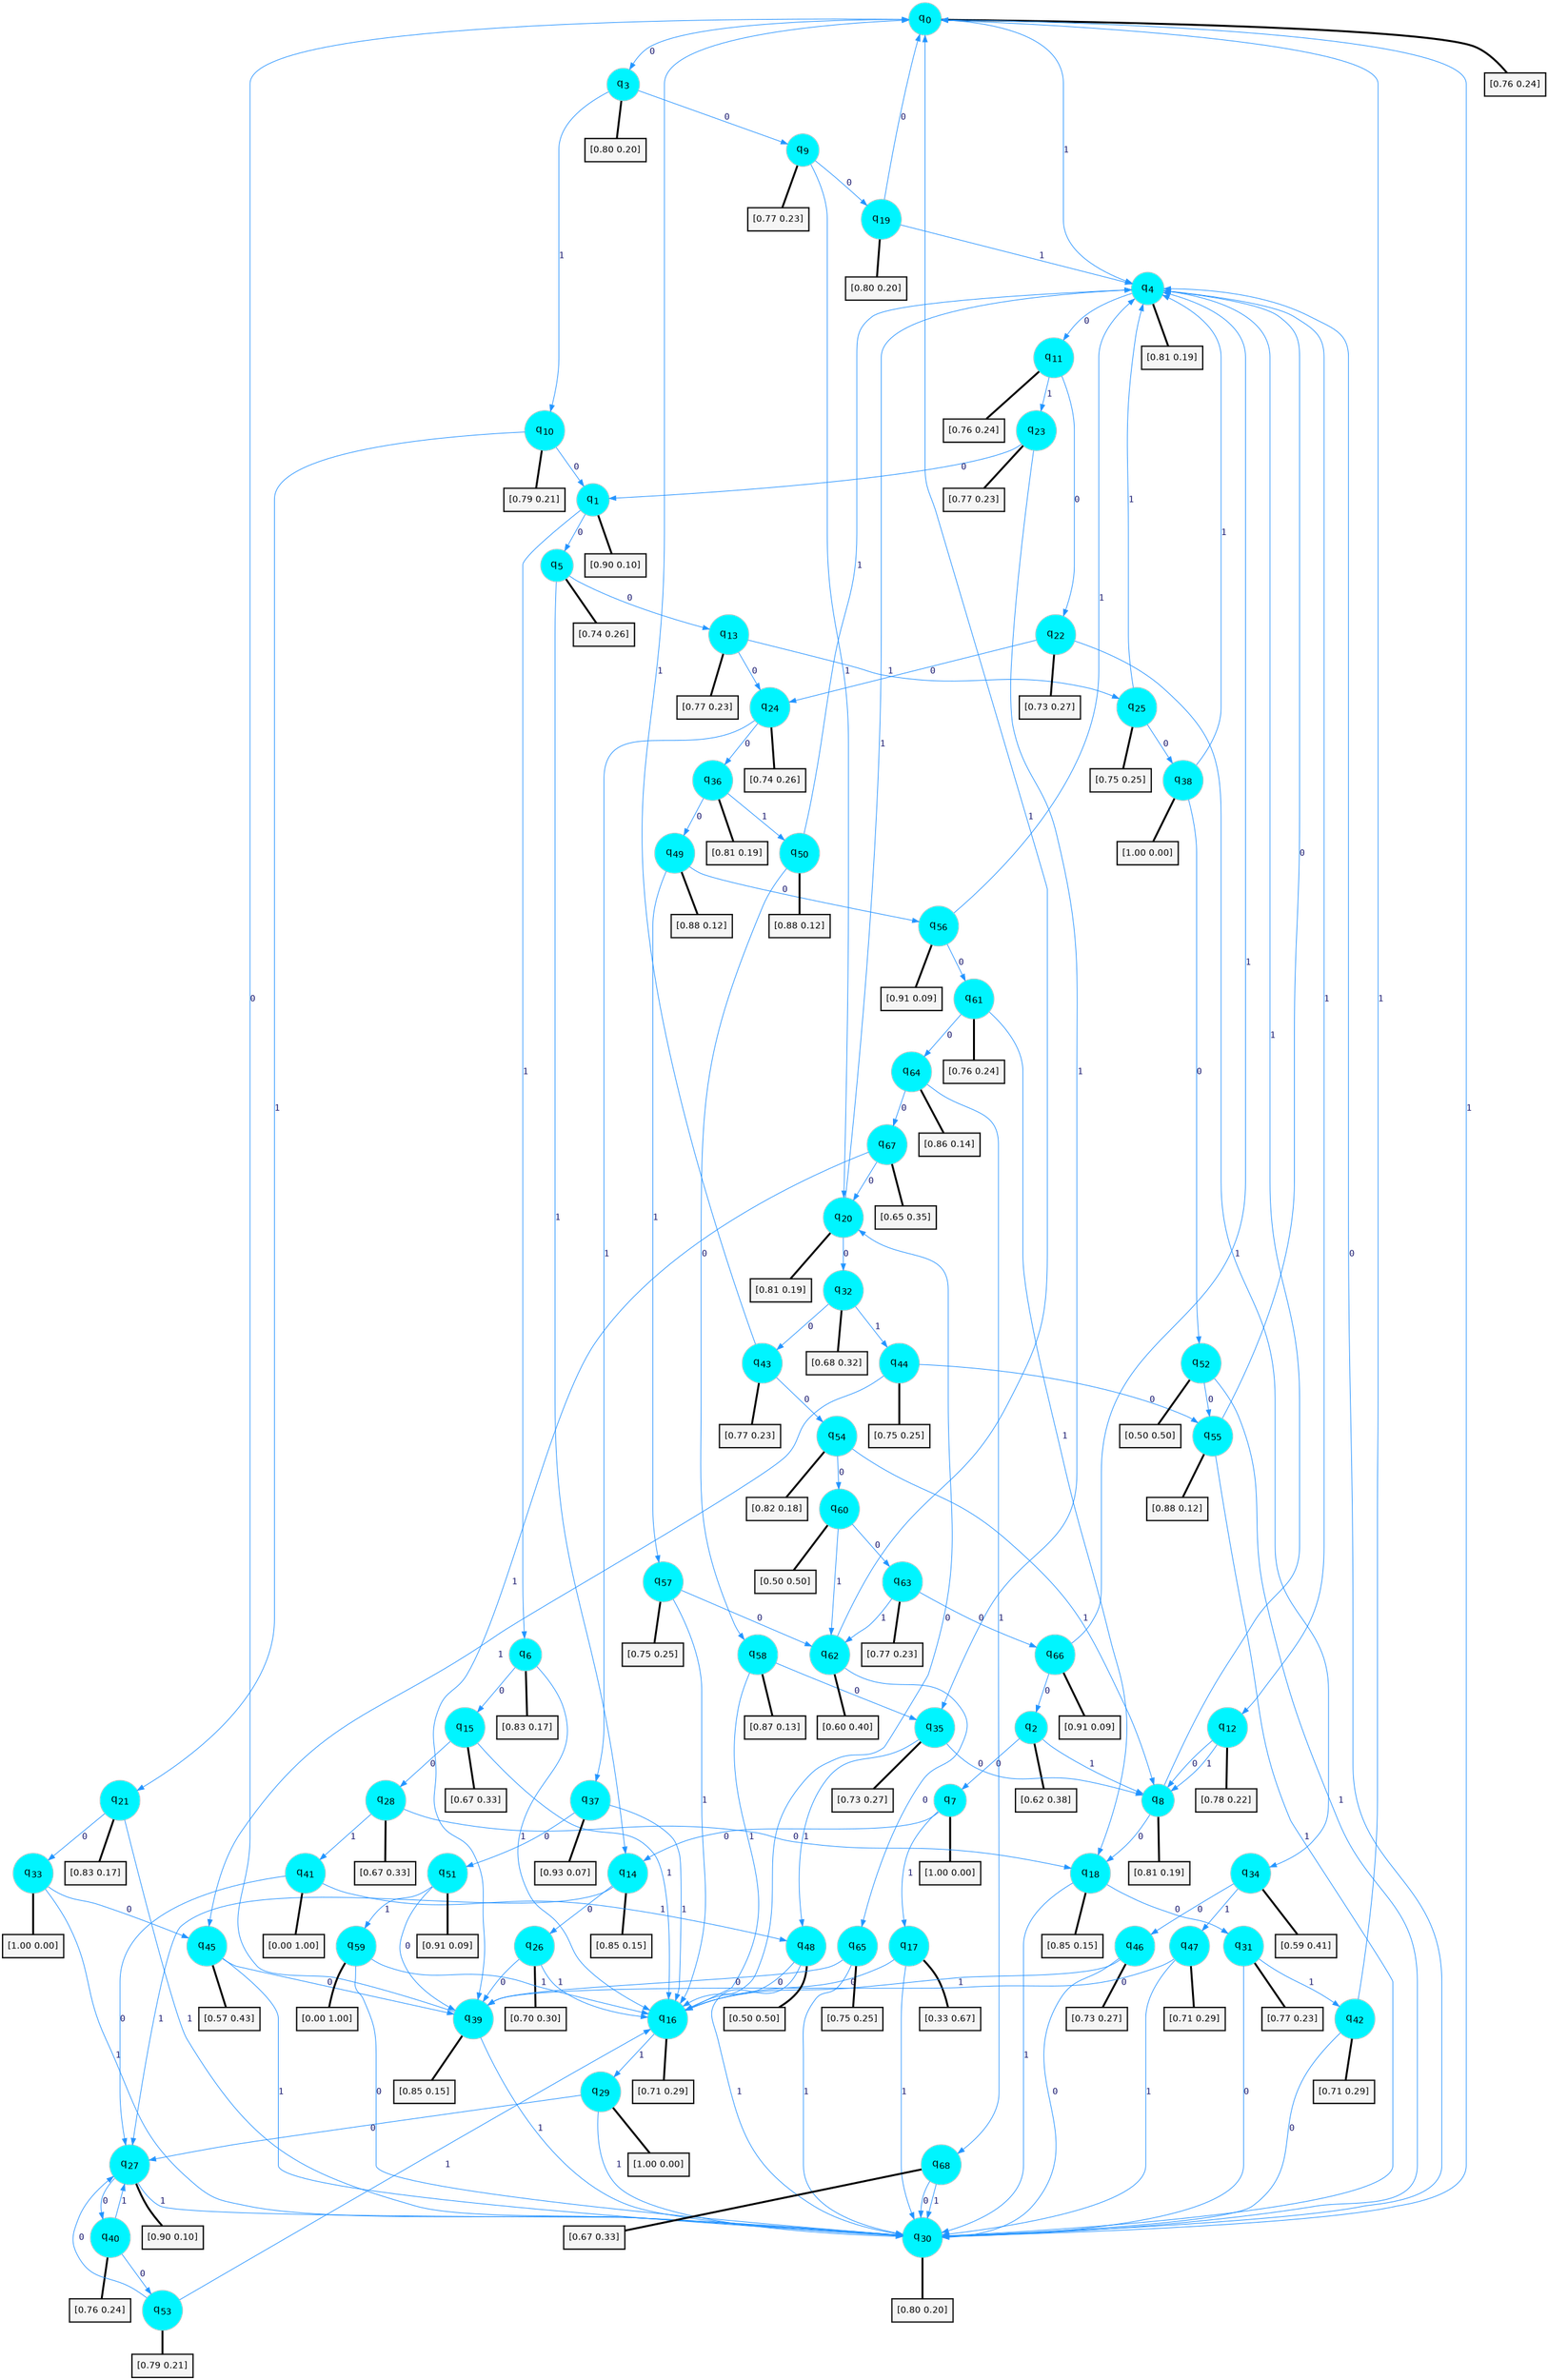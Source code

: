 digraph G {
graph [
bgcolor=transparent, dpi=300, rankdir=TD, size="40,25"];
node [
color=gray, fillcolor=turquoise1, fontcolor=black, fontname=Helvetica, fontsize=16, fontweight=bold, shape=circle, style=filled];
edge [
arrowsize=1, color=dodgerblue1, fontcolor=midnightblue, fontname=courier, fontweight=bold, penwidth=1, style=solid, weight=20];
0[label=<q<SUB>0</SUB>>];
1[label=<q<SUB>1</SUB>>];
2[label=<q<SUB>2</SUB>>];
3[label=<q<SUB>3</SUB>>];
4[label=<q<SUB>4</SUB>>];
5[label=<q<SUB>5</SUB>>];
6[label=<q<SUB>6</SUB>>];
7[label=<q<SUB>7</SUB>>];
8[label=<q<SUB>8</SUB>>];
9[label=<q<SUB>9</SUB>>];
10[label=<q<SUB>10</SUB>>];
11[label=<q<SUB>11</SUB>>];
12[label=<q<SUB>12</SUB>>];
13[label=<q<SUB>13</SUB>>];
14[label=<q<SUB>14</SUB>>];
15[label=<q<SUB>15</SUB>>];
16[label=<q<SUB>16</SUB>>];
17[label=<q<SUB>17</SUB>>];
18[label=<q<SUB>18</SUB>>];
19[label=<q<SUB>19</SUB>>];
20[label=<q<SUB>20</SUB>>];
21[label=<q<SUB>21</SUB>>];
22[label=<q<SUB>22</SUB>>];
23[label=<q<SUB>23</SUB>>];
24[label=<q<SUB>24</SUB>>];
25[label=<q<SUB>25</SUB>>];
26[label=<q<SUB>26</SUB>>];
27[label=<q<SUB>27</SUB>>];
28[label=<q<SUB>28</SUB>>];
29[label=<q<SUB>29</SUB>>];
30[label=<q<SUB>30</SUB>>];
31[label=<q<SUB>31</SUB>>];
32[label=<q<SUB>32</SUB>>];
33[label=<q<SUB>33</SUB>>];
34[label=<q<SUB>34</SUB>>];
35[label=<q<SUB>35</SUB>>];
36[label=<q<SUB>36</SUB>>];
37[label=<q<SUB>37</SUB>>];
38[label=<q<SUB>38</SUB>>];
39[label=<q<SUB>39</SUB>>];
40[label=<q<SUB>40</SUB>>];
41[label=<q<SUB>41</SUB>>];
42[label=<q<SUB>42</SUB>>];
43[label=<q<SUB>43</SUB>>];
44[label=<q<SUB>44</SUB>>];
45[label=<q<SUB>45</SUB>>];
46[label=<q<SUB>46</SUB>>];
47[label=<q<SUB>47</SUB>>];
48[label=<q<SUB>48</SUB>>];
49[label=<q<SUB>49</SUB>>];
50[label=<q<SUB>50</SUB>>];
51[label=<q<SUB>51</SUB>>];
52[label=<q<SUB>52</SUB>>];
53[label=<q<SUB>53</SUB>>];
54[label=<q<SUB>54</SUB>>];
55[label=<q<SUB>55</SUB>>];
56[label=<q<SUB>56</SUB>>];
57[label=<q<SUB>57</SUB>>];
58[label=<q<SUB>58</SUB>>];
59[label=<q<SUB>59</SUB>>];
60[label=<q<SUB>60</SUB>>];
61[label=<q<SUB>61</SUB>>];
62[label=<q<SUB>62</SUB>>];
63[label=<q<SUB>63</SUB>>];
64[label=<q<SUB>64</SUB>>];
65[label=<q<SUB>65</SUB>>];
66[label=<q<SUB>66</SUB>>];
67[label=<q<SUB>67</SUB>>];
68[label=<q<SUB>68</SUB>>];
69[label="[0.76 0.24]", shape=box,fontcolor=black, fontname=Helvetica, fontsize=14, penwidth=2, fillcolor=whitesmoke,color=black];
70[label="[0.90 0.10]", shape=box,fontcolor=black, fontname=Helvetica, fontsize=14, penwidth=2, fillcolor=whitesmoke,color=black];
71[label="[0.62 0.38]", shape=box,fontcolor=black, fontname=Helvetica, fontsize=14, penwidth=2, fillcolor=whitesmoke,color=black];
72[label="[0.80 0.20]", shape=box,fontcolor=black, fontname=Helvetica, fontsize=14, penwidth=2, fillcolor=whitesmoke,color=black];
73[label="[0.81 0.19]", shape=box,fontcolor=black, fontname=Helvetica, fontsize=14, penwidth=2, fillcolor=whitesmoke,color=black];
74[label="[0.74 0.26]", shape=box,fontcolor=black, fontname=Helvetica, fontsize=14, penwidth=2, fillcolor=whitesmoke,color=black];
75[label="[0.83 0.17]", shape=box,fontcolor=black, fontname=Helvetica, fontsize=14, penwidth=2, fillcolor=whitesmoke,color=black];
76[label="[1.00 0.00]", shape=box,fontcolor=black, fontname=Helvetica, fontsize=14, penwidth=2, fillcolor=whitesmoke,color=black];
77[label="[0.81 0.19]", shape=box,fontcolor=black, fontname=Helvetica, fontsize=14, penwidth=2, fillcolor=whitesmoke,color=black];
78[label="[0.77 0.23]", shape=box,fontcolor=black, fontname=Helvetica, fontsize=14, penwidth=2, fillcolor=whitesmoke,color=black];
79[label="[0.79 0.21]", shape=box,fontcolor=black, fontname=Helvetica, fontsize=14, penwidth=2, fillcolor=whitesmoke,color=black];
80[label="[0.76 0.24]", shape=box,fontcolor=black, fontname=Helvetica, fontsize=14, penwidth=2, fillcolor=whitesmoke,color=black];
81[label="[0.78 0.22]", shape=box,fontcolor=black, fontname=Helvetica, fontsize=14, penwidth=2, fillcolor=whitesmoke,color=black];
82[label="[0.77 0.23]", shape=box,fontcolor=black, fontname=Helvetica, fontsize=14, penwidth=2, fillcolor=whitesmoke,color=black];
83[label="[0.85 0.15]", shape=box,fontcolor=black, fontname=Helvetica, fontsize=14, penwidth=2, fillcolor=whitesmoke,color=black];
84[label="[0.67 0.33]", shape=box,fontcolor=black, fontname=Helvetica, fontsize=14, penwidth=2, fillcolor=whitesmoke,color=black];
85[label="[0.71 0.29]", shape=box,fontcolor=black, fontname=Helvetica, fontsize=14, penwidth=2, fillcolor=whitesmoke,color=black];
86[label="[0.33 0.67]", shape=box,fontcolor=black, fontname=Helvetica, fontsize=14, penwidth=2, fillcolor=whitesmoke,color=black];
87[label="[0.85 0.15]", shape=box,fontcolor=black, fontname=Helvetica, fontsize=14, penwidth=2, fillcolor=whitesmoke,color=black];
88[label="[0.80 0.20]", shape=box,fontcolor=black, fontname=Helvetica, fontsize=14, penwidth=2, fillcolor=whitesmoke,color=black];
89[label="[0.81 0.19]", shape=box,fontcolor=black, fontname=Helvetica, fontsize=14, penwidth=2, fillcolor=whitesmoke,color=black];
90[label="[0.83 0.17]", shape=box,fontcolor=black, fontname=Helvetica, fontsize=14, penwidth=2, fillcolor=whitesmoke,color=black];
91[label="[0.73 0.27]", shape=box,fontcolor=black, fontname=Helvetica, fontsize=14, penwidth=2, fillcolor=whitesmoke,color=black];
92[label="[0.77 0.23]", shape=box,fontcolor=black, fontname=Helvetica, fontsize=14, penwidth=2, fillcolor=whitesmoke,color=black];
93[label="[0.74 0.26]", shape=box,fontcolor=black, fontname=Helvetica, fontsize=14, penwidth=2, fillcolor=whitesmoke,color=black];
94[label="[0.75 0.25]", shape=box,fontcolor=black, fontname=Helvetica, fontsize=14, penwidth=2, fillcolor=whitesmoke,color=black];
95[label="[0.70 0.30]", shape=box,fontcolor=black, fontname=Helvetica, fontsize=14, penwidth=2, fillcolor=whitesmoke,color=black];
96[label="[0.90 0.10]", shape=box,fontcolor=black, fontname=Helvetica, fontsize=14, penwidth=2, fillcolor=whitesmoke,color=black];
97[label="[0.67 0.33]", shape=box,fontcolor=black, fontname=Helvetica, fontsize=14, penwidth=2, fillcolor=whitesmoke,color=black];
98[label="[1.00 0.00]", shape=box,fontcolor=black, fontname=Helvetica, fontsize=14, penwidth=2, fillcolor=whitesmoke,color=black];
99[label="[0.80 0.20]", shape=box,fontcolor=black, fontname=Helvetica, fontsize=14, penwidth=2, fillcolor=whitesmoke,color=black];
100[label="[0.77 0.23]", shape=box,fontcolor=black, fontname=Helvetica, fontsize=14, penwidth=2, fillcolor=whitesmoke,color=black];
101[label="[0.68 0.32]", shape=box,fontcolor=black, fontname=Helvetica, fontsize=14, penwidth=2, fillcolor=whitesmoke,color=black];
102[label="[1.00 0.00]", shape=box,fontcolor=black, fontname=Helvetica, fontsize=14, penwidth=2, fillcolor=whitesmoke,color=black];
103[label="[0.59 0.41]", shape=box,fontcolor=black, fontname=Helvetica, fontsize=14, penwidth=2, fillcolor=whitesmoke,color=black];
104[label="[0.73 0.27]", shape=box,fontcolor=black, fontname=Helvetica, fontsize=14, penwidth=2, fillcolor=whitesmoke,color=black];
105[label="[0.81 0.19]", shape=box,fontcolor=black, fontname=Helvetica, fontsize=14, penwidth=2, fillcolor=whitesmoke,color=black];
106[label="[0.93 0.07]", shape=box,fontcolor=black, fontname=Helvetica, fontsize=14, penwidth=2, fillcolor=whitesmoke,color=black];
107[label="[1.00 0.00]", shape=box,fontcolor=black, fontname=Helvetica, fontsize=14, penwidth=2, fillcolor=whitesmoke,color=black];
108[label="[0.85 0.15]", shape=box,fontcolor=black, fontname=Helvetica, fontsize=14, penwidth=2, fillcolor=whitesmoke,color=black];
109[label="[0.76 0.24]", shape=box,fontcolor=black, fontname=Helvetica, fontsize=14, penwidth=2, fillcolor=whitesmoke,color=black];
110[label="[0.00 1.00]", shape=box,fontcolor=black, fontname=Helvetica, fontsize=14, penwidth=2, fillcolor=whitesmoke,color=black];
111[label="[0.71 0.29]", shape=box,fontcolor=black, fontname=Helvetica, fontsize=14, penwidth=2, fillcolor=whitesmoke,color=black];
112[label="[0.77 0.23]", shape=box,fontcolor=black, fontname=Helvetica, fontsize=14, penwidth=2, fillcolor=whitesmoke,color=black];
113[label="[0.75 0.25]", shape=box,fontcolor=black, fontname=Helvetica, fontsize=14, penwidth=2, fillcolor=whitesmoke,color=black];
114[label="[0.57 0.43]", shape=box,fontcolor=black, fontname=Helvetica, fontsize=14, penwidth=2, fillcolor=whitesmoke,color=black];
115[label="[0.73 0.27]", shape=box,fontcolor=black, fontname=Helvetica, fontsize=14, penwidth=2, fillcolor=whitesmoke,color=black];
116[label="[0.71 0.29]", shape=box,fontcolor=black, fontname=Helvetica, fontsize=14, penwidth=2, fillcolor=whitesmoke,color=black];
117[label="[0.50 0.50]", shape=box,fontcolor=black, fontname=Helvetica, fontsize=14, penwidth=2, fillcolor=whitesmoke,color=black];
118[label="[0.88 0.12]", shape=box,fontcolor=black, fontname=Helvetica, fontsize=14, penwidth=2, fillcolor=whitesmoke,color=black];
119[label="[0.88 0.12]", shape=box,fontcolor=black, fontname=Helvetica, fontsize=14, penwidth=2, fillcolor=whitesmoke,color=black];
120[label="[0.91 0.09]", shape=box,fontcolor=black, fontname=Helvetica, fontsize=14, penwidth=2, fillcolor=whitesmoke,color=black];
121[label="[0.50 0.50]", shape=box,fontcolor=black, fontname=Helvetica, fontsize=14, penwidth=2, fillcolor=whitesmoke,color=black];
122[label="[0.79 0.21]", shape=box,fontcolor=black, fontname=Helvetica, fontsize=14, penwidth=2, fillcolor=whitesmoke,color=black];
123[label="[0.82 0.18]", shape=box,fontcolor=black, fontname=Helvetica, fontsize=14, penwidth=2, fillcolor=whitesmoke,color=black];
124[label="[0.88 0.12]", shape=box,fontcolor=black, fontname=Helvetica, fontsize=14, penwidth=2, fillcolor=whitesmoke,color=black];
125[label="[0.91 0.09]", shape=box,fontcolor=black, fontname=Helvetica, fontsize=14, penwidth=2, fillcolor=whitesmoke,color=black];
126[label="[0.75 0.25]", shape=box,fontcolor=black, fontname=Helvetica, fontsize=14, penwidth=2, fillcolor=whitesmoke,color=black];
127[label="[0.87 0.13]", shape=box,fontcolor=black, fontname=Helvetica, fontsize=14, penwidth=2, fillcolor=whitesmoke,color=black];
128[label="[0.00 1.00]", shape=box,fontcolor=black, fontname=Helvetica, fontsize=14, penwidth=2, fillcolor=whitesmoke,color=black];
129[label="[0.50 0.50]", shape=box,fontcolor=black, fontname=Helvetica, fontsize=14, penwidth=2, fillcolor=whitesmoke,color=black];
130[label="[0.76 0.24]", shape=box,fontcolor=black, fontname=Helvetica, fontsize=14, penwidth=2, fillcolor=whitesmoke,color=black];
131[label="[0.60 0.40]", shape=box,fontcolor=black, fontname=Helvetica, fontsize=14, penwidth=2, fillcolor=whitesmoke,color=black];
132[label="[0.77 0.23]", shape=box,fontcolor=black, fontname=Helvetica, fontsize=14, penwidth=2, fillcolor=whitesmoke,color=black];
133[label="[0.86 0.14]", shape=box,fontcolor=black, fontname=Helvetica, fontsize=14, penwidth=2, fillcolor=whitesmoke,color=black];
134[label="[0.75 0.25]", shape=box,fontcolor=black, fontname=Helvetica, fontsize=14, penwidth=2, fillcolor=whitesmoke,color=black];
135[label="[0.91 0.09]", shape=box,fontcolor=black, fontname=Helvetica, fontsize=14, penwidth=2, fillcolor=whitesmoke,color=black];
136[label="[0.65 0.35]", shape=box,fontcolor=black, fontname=Helvetica, fontsize=14, penwidth=2, fillcolor=whitesmoke,color=black];
137[label="[0.67 0.33]", shape=box,fontcolor=black, fontname=Helvetica, fontsize=14, penwidth=2, fillcolor=whitesmoke,color=black];
0->3 [label=0];
0->4 [label=1];
0->69 [arrowhead=none, penwidth=3,color=black];
1->5 [label=0];
1->6 [label=1];
1->70 [arrowhead=none, penwidth=3,color=black];
2->7 [label=0];
2->8 [label=1];
2->71 [arrowhead=none, penwidth=3,color=black];
3->9 [label=0];
3->10 [label=1];
3->72 [arrowhead=none, penwidth=3,color=black];
4->11 [label=0];
4->12 [label=1];
4->73 [arrowhead=none, penwidth=3,color=black];
5->13 [label=0];
5->14 [label=1];
5->74 [arrowhead=none, penwidth=3,color=black];
6->15 [label=0];
6->16 [label=1];
6->75 [arrowhead=none, penwidth=3,color=black];
7->14 [label=0];
7->17 [label=1];
7->76 [arrowhead=none, penwidth=3,color=black];
8->18 [label=0];
8->4 [label=1];
8->77 [arrowhead=none, penwidth=3,color=black];
9->19 [label=0];
9->20 [label=1];
9->78 [arrowhead=none, penwidth=3,color=black];
10->1 [label=0];
10->21 [label=1];
10->79 [arrowhead=none, penwidth=3,color=black];
11->22 [label=0];
11->23 [label=1];
11->80 [arrowhead=none, penwidth=3,color=black];
12->8 [label=0];
12->8 [label=1];
12->81 [arrowhead=none, penwidth=3,color=black];
13->24 [label=0];
13->25 [label=1];
13->82 [arrowhead=none, penwidth=3,color=black];
14->26 [label=0];
14->27 [label=1];
14->83 [arrowhead=none, penwidth=3,color=black];
15->28 [label=0];
15->16 [label=1];
15->84 [arrowhead=none, penwidth=3,color=black];
16->20 [label=0];
16->29 [label=1];
16->85 [arrowhead=none, penwidth=3,color=black];
17->16 [label=0];
17->30 [label=1];
17->86 [arrowhead=none, penwidth=3,color=black];
18->31 [label=0];
18->30 [label=1];
18->87 [arrowhead=none, penwidth=3,color=black];
19->0 [label=0];
19->4 [label=1];
19->88 [arrowhead=none, penwidth=3,color=black];
20->32 [label=0];
20->4 [label=1];
20->89 [arrowhead=none, penwidth=3,color=black];
21->33 [label=0];
21->30 [label=1];
21->90 [arrowhead=none, penwidth=3,color=black];
22->24 [label=0];
22->34 [label=1];
22->91 [arrowhead=none, penwidth=3,color=black];
23->1 [label=0];
23->35 [label=1];
23->92 [arrowhead=none, penwidth=3,color=black];
24->36 [label=0];
24->37 [label=1];
24->93 [arrowhead=none, penwidth=3,color=black];
25->38 [label=0];
25->4 [label=1];
25->94 [arrowhead=none, penwidth=3,color=black];
26->39 [label=0];
26->16 [label=1];
26->95 [arrowhead=none, penwidth=3,color=black];
27->40 [label=0];
27->30 [label=1];
27->96 [arrowhead=none, penwidth=3,color=black];
28->18 [label=0];
28->41 [label=1];
28->97 [arrowhead=none, penwidth=3,color=black];
29->27 [label=0];
29->30 [label=1];
29->98 [arrowhead=none, penwidth=3,color=black];
30->4 [label=0];
30->0 [label=1];
30->99 [arrowhead=none, penwidth=3,color=black];
31->30 [label=0];
31->42 [label=1];
31->100 [arrowhead=none, penwidth=3,color=black];
32->43 [label=0];
32->44 [label=1];
32->101 [arrowhead=none, penwidth=3,color=black];
33->45 [label=0];
33->30 [label=1];
33->102 [arrowhead=none, penwidth=3,color=black];
34->46 [label=0];
34->47 [label=1];
34->103 [arrowhead=none, penwidth=3,color=black];
35->8 [label=0];
35->48 [label=1];
35->104 [arrowhead=none, penwidth=3,color=black];
36->49 [label=0];
36->50 [label=1];
36->105 [arrowhead=none, penwidth=3,color=black];
37->51 [label=0];
37->16 [label=1];
37->106 [arrowhead=none, penwidth=3,color=black];
38->52 [label=0];
38->4 [label=1];
38->107 [arrowhead=none, penwidth=3,color=black];
39->0 [label=0];
39->30 [label=1];
39->108 [arrowhead=none, penwidth=3,color=black];
40->53 [label=0];
40->27 [label=1];
40->109 [arrowhead=none, penwidth=3,color=black];
41->27 [label=0];
41->48 [label=1];
41->110 [arrowhead=none, penwidth=3,color=black];
42->30 [label=0];
42->0 [label=1];
42->111 [arrowhead=none, penwidth=3,color=black];
43->54 [label=0];
43->0 [label=1];
43->112 [arrowhead=none, penwidth=3,color=black];
44->55 [label=0];
44->45 [label=1];
44->113 [arrowhead=none, penwidth=3,color=black];
45->39 [label=0];
45->30 [label=1];
45->114 [arrowhead=none, penwidth=3,color=black];
46->30 [label=0];
46->16 [label=1];
46->115 [arrowhead=none, penwidth=3,color=black];
47->39 [label=0];
47->30 [label=1];
47->116 [arrowhead=none, penwidth=3,color=black];
48->16 [label=0];
48->30 [label=1];
48->117 [arrowhead=none, penwidth=3,color=black];
49->56 [label=0];
49->57 [label=1];
49->118 [arrowhead=none, penwidth=3,color=black];
50->58 [label=0];
50->4 [label=1];
50->119 [arrowhead=none, penwidth=3,color=black];
51->39 [label=0];
51->59 [label=1];
51->120 [arrowhead=none, penwidth=3,color=black];
52->55 [label=0];
52->30 [label=1];
52->121 [arrowhead=none, penwidth=3,color=black];
53->27 [label=0];
53->16 [label=1];
53->122 [arrowhead=none, penwidth=3,color=black];
54->60 [label=0];
54->8 [label=1];
54->123 [arrowhead=none, penwidth=3,color=black];
55->4 [label=0];
55->30 [label=1];
55->124 [arrowhead=none, penwidth=3,color=black];
56->61 [label=0];
56->4 [label=1];
56->125 [arrowhead=none, penwidth=3,color=black];
57->62 [label=0];
57->16 [label=1];
57->126 [arrowhead=none, penwidth=3,color=black];
58->35 [label=0];
58->16 [label=1];
58->127 [arrowhead=none, penwidth=3,color=black];
59->30 [label=0];
59->16 [label=1];
59->128 [arrowhead=none, penwidth=3,color=black];
60->63 [label=0];
60->62 [label=1];
60->129 [arrowhead=none, penwidth=3,color=black];
61->64 [label=0];
61->18 [label=1];
61->130 [arrowhead=none, penwidth=3,color=black];
62->65 [label=0];
62->0 [label=1];
62->131 [arrowhead=none, penwidth=3,color=black];
63->66 [label=0];
63->62 [label=1];
63->132 [arrowhead=none, penwidth=3,color=black];
64->67 [label=0];
64->68 [label=1];
64->133 [arrowhead=none, penwidth=3,color=black];
65->39 [label=0];
65->30 [label=1];
65->134 [arrowhead=none, penwidth=3,color=black];
66->2 [label=0];
66->4 [label=1];
66->135 [arrowhead=none, penwidth=3,color=black];
67->20 [label=0];
67->39 [label=1];
67->136 [arrowhead=none, penwidth=3,color=black];
68->30 [label=0];
68->30 [label=1];
68->137 [arrowhead=none, penwidth=3,color=black];
}

